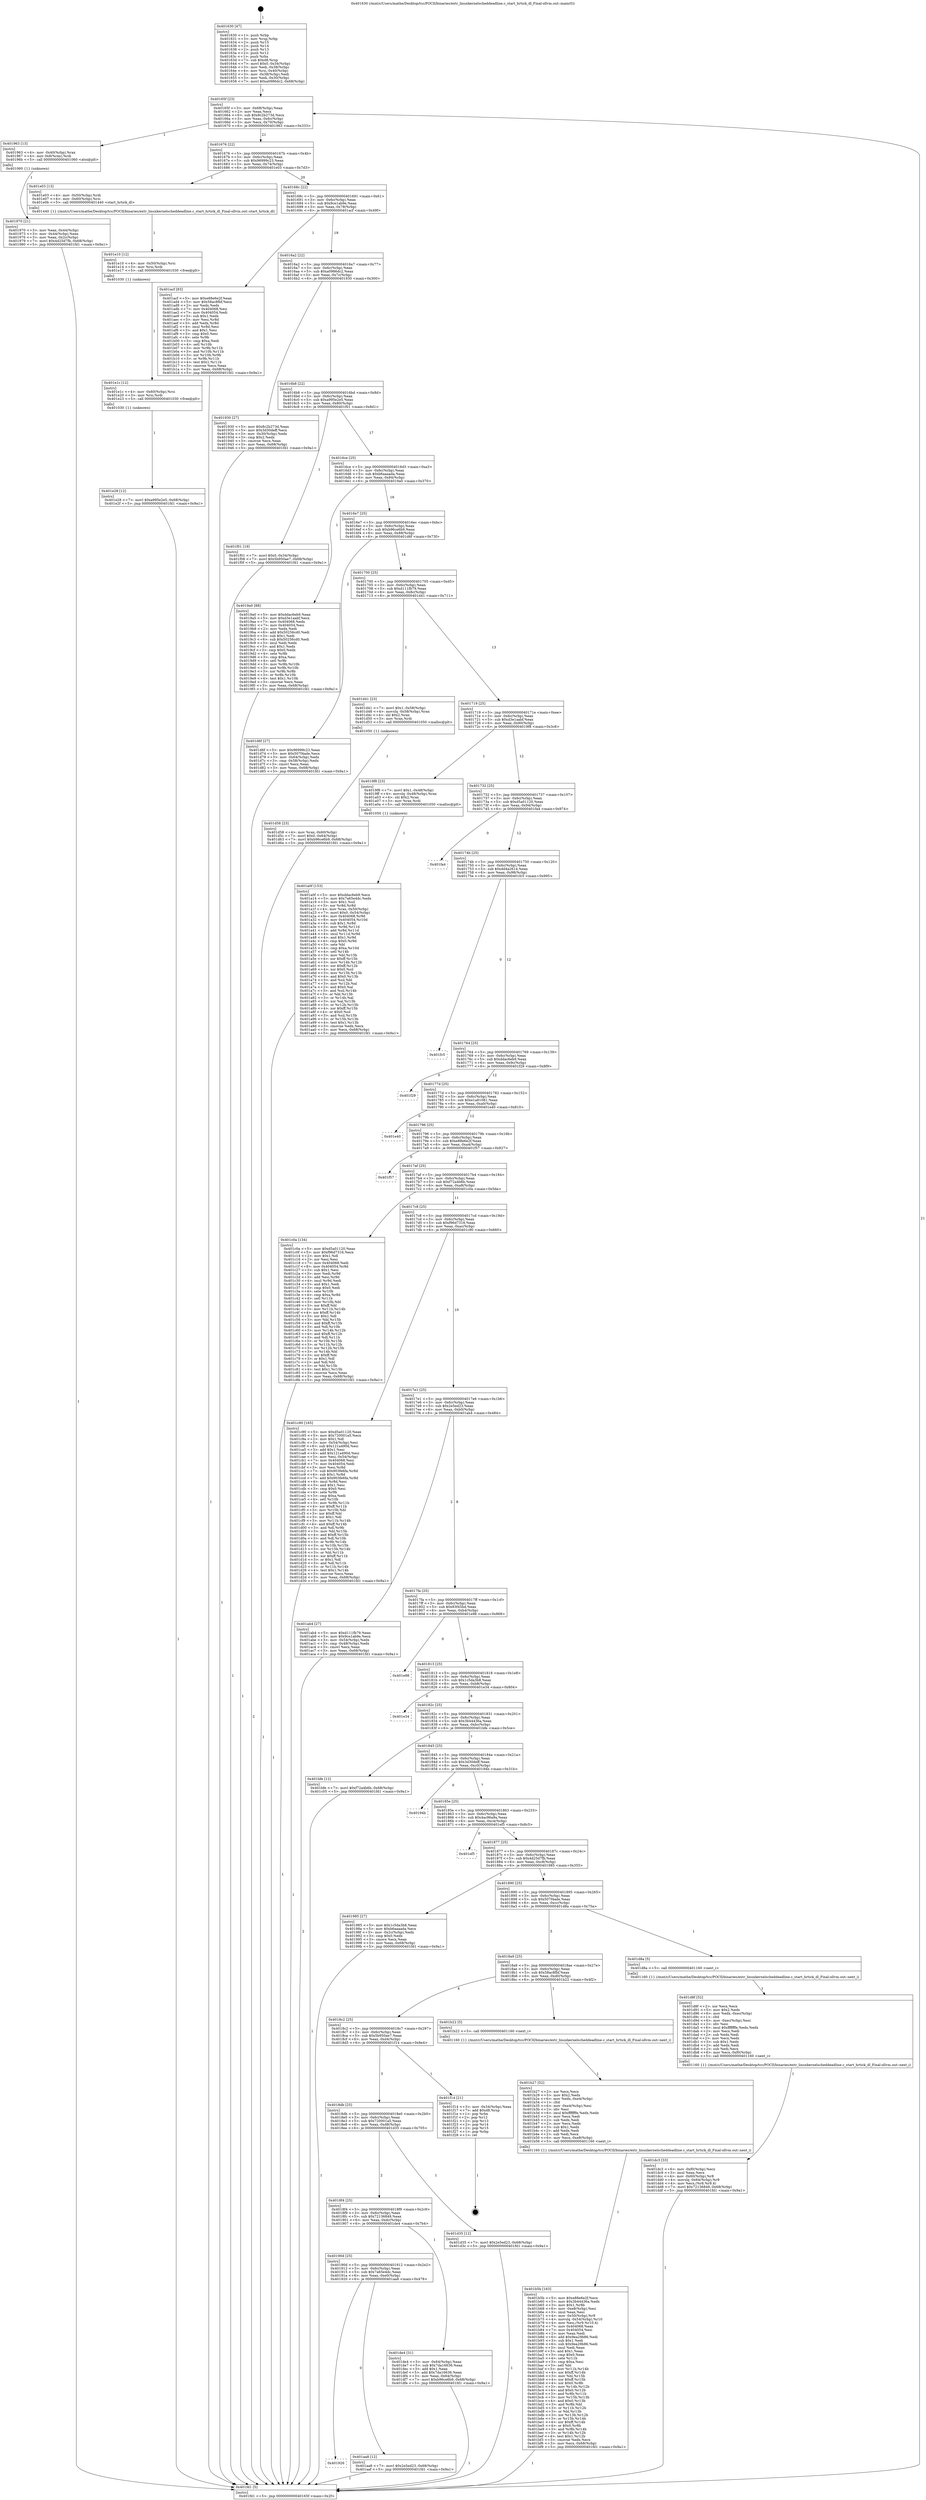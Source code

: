digraph "0x401630" {
  label = "0x401630 (/mnt/c/Users/mathe/Desktop/tcc/POCII/binaries/extr_linuxkernelscheddeadline.c_start_hrtick_dl_Final-ollvm.out::main(0))"
  labelloc = "t"
  node[shape=record]

  Entry [label="",width=0.3,height=0.3,shape=circle,fillcolor=black,style=filled]
  "0x40165f" [label="{
     0x40165f [23]\l
     | [instrs]\l
     &nbsp;&nbsp;0x40165f \<+3\>: mov -0x68(%rbp),%eax\l
     &nbsp;&nbsp;0x401662 \<+2\>: mov %eax,%ecx\l
     &nbsp;&nbsp;0x401664 \<+6\>: sub $0x8c2b273d,%ecx\l
     &nbsp;&nbsp;0x40166a \<+3\>: mov %eax,-0x6c(%rbp)\l
     &nbsp;&nbsp;0x40166d \<+3\>: mov %ecx,-0x70(%rbp)\l
     &nbsp;&nbsp;0x401670 \<+6\>: je 0000000000401963 \<main+0x333\>\l
  }"]
  "0x401963" [label="{
     0x401963 [13]\l
     | [instrs]\l
     &nbsp;&nbsp;0x401963 \<+4\>: mov -0x40(%rbp),%rax\l
     &nbsp;&nbsp;0x401967 \<+4\>: mov 0x8(%rax),%rdi\l
     &nbsp;&nbsp;0x40196b \<+5\>: call 0000000000401060 \<atoi@plt\>\l
     | [calls]\l
     &nbsp;&nbsp;0x401060 \{1\} (unknown)\l
  }"]
  "0x401676" [label="{
     0x401676 [22]\l
     | [instrs]\l
     &nbsp;&nbsp;0x401676 \<+5\>: jmp 000000000040167b \<main+0x4b\>\l
     &nbsp;&nbsp;0x40167b \<+3\>: mov -0x6c(%rbp),%eax\l
     &nbsp;&nbsp;0x40167e \<+5\>: sub $0x96999c23,%eax\l
     &nbsp;&nbsp;0x401683 \<+3\>: mov %eax,-0x74(%rbp)\l
     &nbsp;&nbsp;0x401686 \<+6\>: je 0000000000401e03 \<main+0x7d3\>\l
  }"]
  Exit [label="",width=0.3,height=0.3,shape=circle,fillcolor=black,style=filled,peripheries=2]
  "0x401e03" [label="{
     0x401e03 [13]\l
     | [instrs]\l
     &nbsp;&nbsp;0x401e03 \<+4\>: mov -0x50(%rbp),%rdi\l
     &nbsp;&nbsp;0x401e07 \<+4\>: mov -0x60(%rbp),%rsi\l
     &nbsp;&nbsp;0x401e0b \<+5\>: call 0000000000401440 \<start_hrtick_dl\>\l
     | [calls]\l
     &nbsp;&nbsp;0x401440 \{1\} (/mnt/c/Users/mathe/Desktop/tcc/POCII/binaries/extr_linuxkernelscheddeadline.c_start_hrtick_dl_Final-ollvm.out::start_hrtick_dl)\l
  }"]
  "0x40168c" [label="{
     0x40168c [22]\l
     | [instrs]\l
     &nbsp;&nbsp;0x40168c \<+5\>: jmp 0000000000401691 \<main+0x61\>\l
     &nbsp;&nbsp;0x401691 \<+3\>: mov -0x6c(%rbp),%eax\l
     &nbsp;&nbsp;0x401694 \<+5\>: sub $0x9ce1ab9e,%eax\l
     &nbsp;&nbsp;0x401699 \<+3\>: mov %eax,-0x78(%rbp)\l
     &nbsp;&nbsp;0x40169c \<+6\>: je 0000000000401acf \<main+0x49f\>\l
  }"]
  "0x401e28" [label="{
     0x401e28 [12]\l
     | [instrs]\l
     &nbsp;&nbsp;0x401e28 \<+7\>: movl $0xa995e2e5,-0x68(%rbp)\l
     &nbsp;&nbsp;0x401e2f \<+5\>: jmp 0000000000401fd1 \<main+0x9a1\>\l
  }"]
  "0x401acf" [label="{
     0x401acf [83]\l
     | [instrs]\l
     &nbsp;&nbsp;0x401acf \<+5\>: mov $0xe88e6e2f,%eax\l
     &nbsp;&nbsp;0x401ad4 \<+5\>: mov $0x58ac8fbf,%ecx\l
     &nbsp;&nbsp;0x401ad9 \<+2\>: xor %edx,%edx\l
     &nbsp;&nbsp;0x401adb \<+7\>: mov 0x404068,%esi\l
     &nbsp;&nbsp;0x401ae2 \<+7\>: mov 0x404054,%edi\l
     &nbsp;&nbsp;0x401ae9 \<+3\>: sub $0x1,%edx\l
     &nbsp;&nbsp;0x401aec \<+3\>: mov %esi,%r8d\l
     &nbsp;&nbsp;0x401aef \<+3\>: add %edx,%r8d\l
     &nbsp;&nbsp;0x401af2 \<+4\>: imul %r8d,%esi\l
     &nbsp;&nbsp;0x401af6 \<+3\>: and $0x1,%esi\l
     &nbsp;&nbsp;0x401af9 \<+3\>: cmp $0x0,%esi\l
     &nbsp;&nbsp;0x401afc \<+4\>: sete %r9b\l
     &nbsp;&nbsp;0x401b00 \<+3\>: cmp $0xa,%edi\l
     &nbsp;&nbsp;0x401b03 \<+4\>: setl %r10b\l
     &nbsp;&nbsp;0x401b07 \<+3\>: mov %r9b,%r11b\l
     &nbsp;&nbsp;0x401b0a \<+3\>: and %r10b,%r11b\l
     &nbsp;&nbsp;0x401b0d \<+3\>: xor %r10b,%r9b\l
     &nbsp;&nbsp;0x401b10 \<+3\>: or %r9b,%r11b\l
     &nbsp;&nbsp;0x401b13 \<+4\>: test $0x1,%r11b\l
     &nbsp;&nbsp;0x401b17 \<+3\>: cmovne %ecx,%eax\l
     &nbsp;&nbsp;0x401b1a \<+3\>: mov %eax,-0x68(%rbp)\l
     &nbsp;&nbsp;0x401b1d \<+5\>: jmp 0000000000401fd1 \<main+0x9a1\>\l
  }"]
  "0x4016a2" [label="{
     0x4016a2 [22]\l
     | [instrs]\l
     &nbsp;&nbsp;0x4016a2 \<+5\>: jmp 00000000004016a7 \<main+0x77\>\l
     &nbsp;&nbsp;0x4016a7 \<+3\>: mov -0x6c(%rbp),%eax\l
     &nbsp;&nbsp;0x4016aa \<+5\>: sub $0xa0986dc2,%eax\l
     &nbsp;&nbsp;0x4016af \<+3\>: mov %eax,-0x7c(%rbp)\l
     &nbsp;&nbsp;0x4016b2 \<+6\>: je 0000000000401930 \<main+0x300\>\l
  }"]
  "0x401e1c" [label="{
     0x401e1c [12]\l
     | [instrs]\l
     &nbsp;&nbsp;0x401e1c \<+4\>: mov -0x60(%rbp),%rsi\l
     &nbsp;&nbsp;0x401e20 \<+3\>: mov %rsi,%rdi\l
     &nbsp;&nbsp;0x401e23 \<+5\>: call 0000000000401030 \<free@plt\>\l
     | [calls]\l
     &nbsp;&nbsp;0x401030 \{1\} (unknown)\l
  }"]
  "0x401930" [label="{
     0x401930 [27]\l
     | [instrs]\l
     &nbsp;&nbsp;0x401930 \<+5\>: mov $0x8c2b273d,%eax\l
     &nbsp;&nbsp;0x401935 \<+5\>: mov $0x3d30deff,%ecx\l
     &nbsp;&nbsp;0x40193a \<+3\>: mov -0x30(%rbp),%edx\l
     &nbsp;&nbsp;0x40193d \<+3\>: cmp $0x2,%edx\l
     &nbsp;&nbsp;0x401940 \<+3\>: cmovne %ecx,%eax\l
     &nbsp;&nbsp;0x401943 \<+3\>: mov %eax,-0x68(%rbp)\l
     &nbsp;&nbsp;0x401946 \<+5\>: jmp 0000000000401fd1 \<main+0x9a1\>\l
  }"]
  "0x4016b8" [label="{
     0x4016b8 [22]\l
     | [instrs]\l
     &nbsp;&nbsp;0x4016b8 \<+5\>: jmp 00000000004016bd \<main+0x8d\>\l
     &nbsp;&nbsp;0x4016bd \<+3\>: mov -0x6c(%rbp),%eax\l
     &nbsp;&nbsp;0x4016c0 \<+5\>: sub $0xa995e2e5,%eax\l
     &nbsp;&nbsp;0x4016c5 \<+3\>: mov %eax,-0x80(%rbp)\l
     &nbsp;&nbsp;0x4016c8 \<+6\>: je 0000000000401f01 \<main+0x8d1\>\l
  }"]
  "0x401fd1" [label="{
     0x401fd1 [5]\l
     | [instrs]\l
     &nbsp;&nbsp;0x401fd1 \<+5\>: jmp 000000000040165f \<main+0x2f\>\l
  }"]
  "0x401630" [label="{
     0x401630 [47]\l
     | [instrs]\l
     &nbsp;&nbsp;0x401630 \<+1\>: push %rbp\l
     &nbsp;&nbsp;0x401631 \<+3\>: mov %rsp,%rbp\l
     &nbsp;&nbsp;0x401634 \<+2\>: push %r15\l
     &nbsp;&nbsp;0x401636 \<+2\>: push %r14\l
     &nbsp;&nbsp;0x401638 \<+2\>: push %r13\l
     &nbsp;&nbsp;0x40163a \<+2\>: push %r12\l
     &nbsp;&nbsp;0x40163c \<+1\>: push %rbx\l
     &nbsp;&nbsp;0x40163d \<+7\>: sub $0xd8,%rsp\l
     &nbsp;&nbsp;0x401644 \<+7\>: movl $0x0,-0x34(%rbp)\l
     &nbsp;&nbsp;0x40164b \<+3\>: mov %edi,-0x38(%rbp)\l
     &nbsp;&nbsp;0x40164e \<+4\>: mov %rsi,-0x40(%rbp)\l
     &nbsp;&nbsp;0x401652 \<+3\>: mov -0x38(%rbp),%edi\l
     &nbsp;&nbsp;0x401655 \<+3\>: mov %edi,-0x30(%rbp)\l
     &nbsp;&nbsp;0x401658 \<+7\>: movl $0xa0986dc2,-0x68(%rbp)\l
  }"]
  "0x401970" [label="{
     0x401970 [21]\l
     | [instrs]\l
     &nbsp;&nbsp;0x401970 \<+3\>: mov %eax,-0x44(%rbp)\l
     &nbsp;&nbsp;0x401973 \<+3\>: mov -0x44(%rbp),%eax\l
     &nbsp;&nbsp;0x401976 \<+3\>: mov %eax,-0x2c(%rbp)\l
     &nbsp;&nbsp;0x401979 \<+7\>: movl $0x4d25d7fb,-0x68(%rbp)\l
     &nbsp;&nbsp;0x401980 \<+5\>: jmp 0000000000401fd1 \<main+0x9a1\>\l
  }"]
  "0x401e10" [label="{
     0x401e10 [12]\l
     | [instrs]\l
     &nbsp;&nbsp;0x401e10 \<+4\>: mov -0x50(%rbp),%rsi\l
     &nbsp;&nbsp;0x401e14 \<+3\>: mov %rsi,%rdi\l
     &nbsp;&nbsp;0x401e17 \<+5\>: call 0000000000401030 \<free@plt\>\l
     | [calls]\l
     &nbsp;&nbsp;0x401030 \{1\} (unknown)\l
  }"]
  "0x401f01" [label="{
     0x401f01 [19]\l
     | [instrs]\l
     &nbsp;&nbsp;0x401f01 \<+7\>: movl $0x0,-0x34(%rbp)\l
     &nbsp;&nbsp;0x401f08 \<+7\>: movl $0x5b950ae7,-0x68(%rbp)\l
     &nbsp;&nbsp;0x401f0f \<+5\>: jmp 0000000000401fd1 \<main+0x9a1\>\l
  }"]
  "0x4016ce" [label="{
     0x4016ce [25]\l
     | [instrs]\l
     &nbsp;&nbsp;0x4016ce \<+5\>: jmp 00000000004016d3 \<main+0xa3\>\l
     &nbsp;&nbsp;0x4016d3 \<+3\>: mov -0x6c(%rbp),%eax\l
     &nbsp;&nbsp;0x4016d6 \<+5\>: sub $0xb6aaaada,%eax\l
     &nbsp;&nbsp;0x4016db \<+6\>: mov %eax,-0x84(%rbp)\l
     &nbsp;&nbsp;0x4016e1 \<+6\>: je 00000000004019a0 \<main+0x370\>\l
  }"]
  "0x401dc3" [label="{
     0x401dc3 [33]\l
     | [instrs]\l
     &nbsp;&nbsp;0x401dc3 \<+6\>: mov -0xf0(%rbp),%ecx\l
     &nbsp;&nbsp;0x401dc9 \<+3\>: imul %eax,%ecx\l
     &nbsp;&nbsp;0x401dcc \<+4\>: mov -0x60(%rbp),%r8\l
     &nbsp;&nbsp;0x401dd0 \<+4\>: movslq -0x64(%rbp),%r9\l
     &nbsp;&nbsp;0x401dd4 \<+4\>: mov %ecx,(%r8,%r9,4)\l
     &nbsp;&nbsp;0x401dd8 \<+7\>: movl $0x72136849,-0x68(%rbp)\l
     &nbsp;&nbsp;0x401ddf \<+5\>: jmp 0000000000401fd1 \<main+0x9a1\>\l
  }"]
  "0x4019a0" [label="{
     0x4019a0 [88]\l
     | [instrs]\l
     &nbsp;&nbsp;0x4019a0 \<+5\>: mov $0xddac6eb9,%eax\l
     &nbsp;&nbsp;0x4019a5 \<+5\>: mov $0xd3e1aabf,%ecx\l
     &nbsp;&nbsp;0x4019aa \<+7\>: mov 0x404068,%edx\l
     &nbsp;&nbsp;0x4019b1 \<+7\>: mov 0x404054,%esi\l
     &nbsp;&nbsp;0x4019b8 \<+2\>: mov %edx,%edi\l
     &nbsp;&nbsp;0x4019ba \<+6\>: add $0x50256cd0,%edi\l
     &nbsp;&nbsp;0x4019c0 \<+3\>: sub $0x1,%edi\l
     &nbsp;&nbsp;0x4019c3 \<+6\>: sub $0x50256cd0,%edi\l
     &nbsp;&nbsp;0x4019c9 \<+3\>: imul %edi,%edx\l
     &nbsp;&nbsp;0x4019cc \<+3\>: and $0x1,%edx\l
     &nbsp;&nbsp;0x4019cf \<+3\>: cmp $0x0,%edx\l
     &nbsp;&nbsp;0x4019d2 \<+4\>: sete %r8b\l
     &nbsp;&nbsp;0x4019d6 \<+3\>: cmp $0xa,%esi\l
     &nbsp;&nbsp;0x4019d9 \<+4\>: setl %r9b\l
     &nbsp;&nbsp;0x4019dd \<+3\>: mov %r8b,%r10b\l
     &nbsp;&nbsp;0x4019e0 \<+3\>: and %r9b,%r10b\l
     &nbsp;&nbsp;0x4019e3 \<+3\>: xor %r9b,%r8b\l
     &nbsp;&nbsp;0x4019e6 \<+3\>: or %r8b,%r10b\l
     &nbsp;&nbsp;0x4019e9 \<+4\>: test $0x1,%r10b\l
     &nbsp;&nbsp;0x4019ed \<+3\>: cmovne %ecx,%eax\l
     &nbsp;&nbsp;0x4019f0 \<+3\>: mov %eax,-0x68(%rbp)\l
     &nbsp;&nbsp;0x4019f3 \<+5\>: jmp 0000000000401fd1 \<main+0x9a1\>\l
  }"]
  "0x4016e7" [label="{
     0x4016e7 [25]\l
     | [instrs]\l
     &nbsp;&nbsp;0x4016e7 \<+5\>: jmp 00000000004016ec \<main+0xbc\>\l
     &nbsp;&nbsp;0x4016ec \<+3\>: mov -0x6c(%rbp),%eax\l
     &nbsp;&nbsp;0x4016ef \<+5\>: sub $0xb96ce6b9,%eax\l
     &nbsp;&nbsp;0x4016f4 \<+6\>: mov %eax,-0x88(%rbp)\l
     &nbsp;&nbsp;0x4016fa \<+6\>: je 0000000000401d6f \<main+0x73f\>\l
  }"]
  "0x401d8f" [label="{
     0x401d8f [52]\l
     | [instrs]\l
     &nbsp;&nbsp;0x401d8f \<+2\>: xor %ecx,%ecx\l
     &nbsp;&nbsp;0x401d91 \<+5\>: mov $0x2,%edx\l
     &nbsp;&nbsp;0x401d96 \<+6\>: mov %edx,-0xec(%rbp)\l
     &nbsp;&nbsp;0x401d9c \<+1\>: cltd\l
     &nbsp;&nbsp;0x401d9d \<+6\>: mov -0xec(%rbp),%esi\l
     &nbsp;&nbsp;0x401da3 \<+2\>: idiv %esi\l
     &nbsp;&nbsp;0x401da5 \<+6\>: imul $0xfffffffe,%edx,%edx\l
     &nbsp;&nbsp;0x401dab \<+2\>: mov %ecx,%edi\l
     &nbsp;&nbsp;0x401dad \<+2\>: sub %edx,%edi\l
     &nbsp;&nbsp;0x401daf \<+2\>: mov %ecx,%edx\l
     &nbsp;&nbsp;0x401db1 \<+3\>: sub $0x1,%edx\l
     &nbsp;&nbsp;0x401db4 \<+2\>: add %edx,%edi\l
     &nbsp;&nbsp;0x401db6 \<+2\>: sub %edi,%ecx\l
     &nbsp;&nbsp;0x401db8 \<+6\>: mov %ecx,-0xf0(%rbp)\l
     &nbsp;&nbsp;0x401dbe \<+5\>: call 0000000000401160 \<next_i\>\l
     | [calls]\l
     &nbsp;&nbsp;0x401160 \{1\} (/mnt/c/Users/mathe/Desktop/tcc/POCII/binaries/extr_linuxkernelscheddeadline.c_start_hrtick_dl_Final-ollvm.out::next_i)\l
  }"]
  "0x401d6f" [label="{
     0x401d6f [27]\l
     | [instrs]\l
     &nbsp;&nbsp;0x401d6f \<+5\>: mov $0x96999c23,%eax\l
     &nbsp;&nbsp;0x401d74 \<+5\>: mov $0x507f4ade,%ecx\l
     &nbsp;&nbsp;0x401d79 \<+3\>: mov -0x64(%rbp),%edx\l
     &nbsp;&nbsp;0x401d7c \<+3\>: cmp -0x58(%rbp),%edx\l
     &nbsp;&nbsp;0x401d7f \<+3\>: cmovl %ecx,%eax\l
     &nbsp;&nbsp;0x401d82 \<+3\>: mov %eax,-0x68(%rbp)\l
     &nbsp;&nbsp;0x401d85 \<+5\>: jmp 0000000000401fd1 \<main+0x9a1\>\l
  }"]
  "0x401700" [label="{
     0x401700 [25]\l
     | [instrs]\l
     &nbsp;&nbsp;0x401700 \<+5\>: jmp 0000000000401705 \<main+0xd5\>\l
     &nbsp;&nbsp;0x401705 \<+3\>: mov -0x6c(%rbp),%eax\l
     &nbsp;&nbsp;0x401708 \<+5\>: sub $0xd111fb79,%eax\l
     &nbsp;&nbsp;0x40170d \<+6\>: mov %eax,-0x8c(%rbp)\l
     &nbsp;&nbsp;0x401713 \<+6\>: je 0000000000401d41 \<main+0x711\>\l
  }"]
  "0x401d58" [label="{
     0x401d58 [23]\l
     | [instrs]\l
     &nbsp;&nbsp;0x401d58 \<+4\>: mov %rax,-0x60(%rbp)\l
     &nbsp;&nbsp;0x401d5c \<+7\>: movl $0x0,-0x64(%rbp)\l
     &nbsp;&nbsp;0x401d63 \<+7\>: movl $0xb96ce6b9,-0x68(%rbp)\l
     &nbsp;&nbsp;0x401d6a \<+5\>: jmp 0000000000401fd1 \<main+0x9a1\>\l
  }"]
  "0x401d41" [label="{
     0x401d41 [23]\l
     | [instrs]\l
     &nbsp;&nbsp;0x401d41 \<+7\>: movl $0x1,-0x58(%rbp)\l
     &nbsp;&nbsp;0x401d48 \<+4\>: movslq -0x58(%rbp),%rax\l
     &nbsp;&nbsp;0x401d4c \<+4\>: shl $0x2,%rax\l
     &nbsp;&nbsp;0x401d50 \<+3\>: mov %rax,%rdi\l
     &nbsp;&nbsp;0x401d53 \<+5\>: call 0000000000401050 \<malloc@plt\>\l
     | [calls]\l
     &nbsp;&nbsp;0x401050 \{1\} (unknown)\l
  }"]
  "0x401719" [label="{
     0x401719 [25]\l
     | [instrs]\l
     &nbsp;&nbsp;0x401719 \<+5\>: jmp 000000000040171e \<main+0xee\>\l
     &nbsp;&nbsp;0x40171e \<+3\>: mov -0x6c(%rbp),%eax\l
     &nbsp;&nbsp;0x401721 \<+5\>: sub $0xd3e1aabf,%eax\l
     &nbsp;&nbsp;0x401726 \<+6\>: mov %eax,-0x90(%rbp)\l
     &nbsp;&nbsp;0x40172c \<+6\>: je 00000000004019f8 \<main+0x3c8\>\l
  }"]
  "0x401b5b" [label="{
     0x401b5b [163]\l
     | [instrs]\l
     &nbsp;&nbsp;0x401b5b \<+5\>: mov $0xe88e6e2f,%ecx\l
     &nbsp;&nbsp;0x401b60 \<+5\>: mov $0x3b44436a,%edx\l
     &nbsp;&nbsp;0x401b65 \<+3\>: mov $0x1,%r8b\l
     &nbsp;&nbsp;0x401b68 \<+6\>: mov -0xe8(%rbp),%esi\l
     &nbsp;&nbsp;0x401b6e \<+3\>: imul %eax,%esi\l
     &nbsp;&nbsp;0x401b71 \<+4\>: mov -0x50(%rbp),%r9\l
     &nbsp;&nbsp;0x401b75 \<+4\>: movslq -0x54(%rbp),%r10\l
     &nbsp;&nbsp;0x401b79 \<+4\>: mov %esi,(%r9,%r10,4)\l
     &nbsp;&nbsp;0x401b7d \<+7\>: mov 0x404068,%eax\l
     &nbsp;&nbsp;0x401b84 \<+7\>: mov 0x404054,%esi\l
     &nbsp;&nbsp;0x401b8b \<+2\>: mov %eax,%edi\l
     &nbsp;&nbsp;0x401b8d \<+6\>: add $0x9ea29b86,%edi\l
     &nbsp;&nbsp;0x401b93 \<+3\>: sub $0x1,%edi\l
     &nbsp;&nbsp;0x401b96 \<+6\>: sub $0x9ea29b86,%edi\l
     &nbsp;&nbsp;0x401b9c \<+3\>: imul %edi,%eax\l
     &nbsp;&nbsp;0x401b9f \<+3\>: and $0x1,%eax\l
     &nbsp;&nbsp;0x401ba2 \<+3\>: cmp $0x0,%eax\l
     &nbsp;&nbsp;0x401ba5 \<+4\>: sete %r11b\l
     &nbsp;&nbsp;0x401ba9 \<+3\>: cmp $0xa,%esi\l
     &nbsp;&nbsp;0x401bac \<+3\>: setl %bl\l
     &nbsp;&nbsp;0x401baf \<+3\>: mov %r11b,%r14b\l
     &nbsp;&nbsp;0x401bb2 \<+4\>: xor $0xff,%r14b\l
     &nbsp;&nbsp;0x401bb6 \<+3\>: mov %bl,%r15b\l
     &nbsp;&nbsp;0x401bb9 \<+4\>: xor $0xff,%r15b\l
     &nbsp;&nbsp;0x401bbd \<+4\>: xor $0x0,%r8b\l
     &nbsp;&nbsp;0x401bc1 \<+3\>: mov %r14b,%r12b\l
     &nbsp;&nbsp;0x401bc4 \<+4\>: and $0x0,%r12b\l
     &nbsp;&nbsp;0x401bc8 \<+3\>: and %r8b,%r11b\l
     &nbsp;&nbsp;0x401bcb \<+3\>: mov %r15b,%r13b\l
     &nbsp;&nbsp;0x401bce \<+4\>: and $0x0,%r13b\l
     &nbsp;&nbsp;0x401bd2 \<+3\>: and %r8b,%bl\l
     &nbsp;&nbsp;0x401bd5 \<+3\>: or %r11b,%r12b\l
     &nbsp;&nbsp;0x401bd8 \<+3\>: or %bl,%r13b\l
     &nbsp;&nbsp;0x401bdb \<+3\>: xor %r13b,%r12b\l
     &nbsp;&nbsp;0x401bde \<+3\>: or %r15b,%r14b\l
     &nbsp;&nbsp;0x401be1 \<+4\>: xor $0xff,%r14b\l
     &nbsp;&nbsp;0x401be5 \<+4\>: or $0x0,%r8b\l
     &nbsp;&nbsp;0x401be9 \<+3\>: and %r8b,%r14b\l
     &nbsp;&nbsp;0x401bec \<+3\>: or %r14b,%r12b\l
     &nbsp;&nbsp;0x401bef \<+4\>: test $0x1,%r12b\l
     &nbsp;&nbsp;0x401bf3 \<+3\>: cmovne %edx,%ecx\l
     &nbsp;&nbsp;0x401bf6 \<+3\>: mov %ecx,-0x68(%rbp)\l
     &nbsp;&nbsp;0x401bf9 \<+5\>: jmp 0000000000401fd1 \<main+0x9a1\>\l
  }"]
  "0x4019f8" [label="{
     0x4019f8 [23]\l
     | [instrs]\l
     &nbsp;&nbsp;0x4019f8 \<+7\>: movl $0x1,-0x48(%rbp)\l
     &nbsp;&nbsp;0x4019ff \<+4\>: movslq -0x48(%rbp),%rax\l
     &nbsp;&nbsp;0x401a03 \<+4\>: shl $0x2,%rax\l
     &nbsp;&nbsp;0x401a07 \<+3\>: mov %rax,%rdi\l
     &nbsp;&nbsp;0x401a0a \<+5\>: call 0000000000401050 \<malloc@plt\>\l
     | [calls]\l
     &nbsp;&nbsp;0x401050 \{1\} (unknown)\l
  }"]
  "0x401732" [label="{
     0x401732 [25]\l
     | [instrs]\l
     &nbsp;&nbsp;0x401732 \<+5\>: jmp 0000000000401737 \<main+0x107\>\l
     &nbsp;&nbsp;0x401737 \<+3\>: mov -0x6c(%rbp),%eax\l
     &nbsp;&nbsp;0x40173a \<+5\>: sub $0xd5a01120,%eax\l
     &nbsp;&nbsp;0x40173f \<+6\>: mov %eax,-0x94(%rbp)\l
     &nbsp;&nbsp;0x401745 \<+6\>: je 0000000000401fa4 \<main+0x974\>\l
  }"]
  "0x401b27" [label="{
     0x401b27 [52]\l
     | [instrs]\l
     &nbsp;&nbsp;0x401b27 \<+2\>: xor %ecx,%ecx\l
     &nbsp;&nbsp;0x401b29 \<+5\>: mov $0x2,%edx\l
     &nbsp;&nbsp;0x401b2e \<+6\>: mov %edx,-0xe4(%rbp)\l
     &nbsp;&nbsp;0x401b34 \<+1\>: cltd\l
     &nbsp;&nbsp;0x401b35 \<+6\>: mov -0xe4(%rbp),%esi\l
     &nbsp;&nbsp;0x401b3b \<+2\>: idiv %esi\l
     &nbsp;&nbsp;0x401b3d \<+6\>: imul $0xfffffffe,%edx,%edx\l
     &nbsp;&nbsp;0x401b43 \<+2\>: mov %ecx,%edi\l
     &nbsp;&nbsp;0x401b45 \<+2\>: sub %edx,%edi\l
     &nbsp;&nbsp;0x401b47 \<+2\>: mov %ecx,%edx\l
     &nbsp;&nbsp;0x401b49 \<+3\>: sub $0x1,%edx\l
     &nbsp;&nbsp;0x401b4c \<+2\>: add %edx,%edi\l
     &nbsp;&nbsp;0x401b4e \<+2\>: sub %edi,%ecx\l
     &nbsp;&nbsp;0x401b50 \<+6\>: mov %ecx,-0xe8(%rbp)\l
     &nbsp;&nbsp;0x401b56 \<+5\>: call 0000000000401160 \<next_i\>\l
     | [calls]\l
     &nbsp;&nbsp;0x401160 \{1\} (/mnt/c/Users/mathe/Desktop/tcc/POCII/binaries/extr_linuxkernelscheddeadline.c_start_hrtick_dl_Final-ollvm.out::next_i)\l
  }"]
  "0x401fa4" [label="{
     0x401fa4\l
  }", style=dashed]
  "0x40174b" [label="{
     0x40174b [25]\l
     | [instrs]\l
     &nbsp;&nbsp;0x40174b \<+5\>: jmp 0000000000401750 \<main+0x120\>\l
     &nbsp;&nbsp;0x401750 \<+3\>: mov -0x6c(%rbp),%eax\l
     &nbsp;&nbsp;0x401753 \<+5\>: sub $0xdd4a2614,%eax\l
     &nbsp;&nbsp;0x401758 \<+6\>: mov %eax,-0x98(%rbp)\l
     &nbsp;&nbsp;0x40175e \<+6\>: je 0000000000401fc5 \<main+0x995\>\l
  }"]
  "0x401926" [label="{
     0x401926\l
  }", style=dashed]
  "0x401fc5" [label="{
     0x401fc5\l
  }", style=dashed]
  "0x401764" [label="{
     0x401764 [25]\l
     | [instrs]\l
     &nbsp;&nbsp;0x401764 \<+5\>: jmp 0000000000401769 \<main+0x139\>\l
     &nbsp;&nbsp;0x401769 \<+3\>: mov -0x6c(%rbp),%eax\l
     &nbsp;&nbsp;0x40176c \<+5\>: sub $0xddac6eb9,%eax\l
     &nbsp;&nbsp;0x401771 \<+6\>: mov %eax,-0x9c(%rbp)\l
     &nbsp;&nbsp;0x401777 \<+6\>: je 0000000000401f29 \<main+0x8f9\>\l
  }"]
  "0x401aa8" [label="{
     0x401aa8 [12]\l
     | [instrs]\l
     &nbsp;&nbsp;0x401aa8 \<+7\>: movl $0x2e5ed23,-0x68(%rbp)\l
     &nbsp;&nbsp;0x401aaf \<+5\>: jmp 0000000000401fd1 \<main+0x9a1\>\l
  }"]
  "0x401f29" [label="{
     0x401f29\l
  }", style=dashed]
  "0x40177d" [label="{
     0x40177d [25]\l
     | [instrs]\l
     &nbsp;&nbsp;0x40177d \<+5\>: jmp 0000000000401782 \<main+0x152\>\l
     &nbsp;&nbsp;0x401782 \<+3\>: mov -0x6c(%rbp),%eax\l
     &nbsp;&nbsp;0x401785 \<+5\>: sub $0xe1a81081,%eax\l
     &nbsp;&nbsp;0x40178a \<+6\>: mov %eax,-0xa0(%rbp)\l
     &nbsp;&nbsp;0x401790 \<+6\>: je 0000000000401e40 \<main+0x810\>\l
  }"]
  "0x40190d" [label="{
     0x40190d [25]\l
     | [instrs]\l
     &nbsp;&nbsp;0x40190d \<+5\>: jmp 0000000000401912 \<main+0x2e2\>\l
     &nbsp;&nbsp;0x401912 \<+3\>: mov -0x6c(%rbp),%eax\l
     &nbsp;&nbsp;0x401915 \<+5\>: sub $0x7a65e4dc,%eax\l
     &nbsp;&nbsp;0x40191a \<+6\>: mov %eax,-0xe0(%rbp)\l
     &nbsp;&nbsp;0x401920 \<+6\>: je 0000000000401aa8 \<main+0x478\>\l
  }"]
  "0x401e40" [label="{
     0x401e40\l
  }", style=dashed]
  "0x401796" [label="{
     0x401796 [25]\l
     | [instrs]\l
     &nbsp;&nbsp;0x401796 \<+5\>: jmp 000000000040179b \<main+0x16b\>\l
     &nbsp;&nbsp;0x40179b \<+3\>: mov -0x6c(%rbp),%eax\l
     &nbsp;&nbsp;0x40179e \<+5\>: sub $0xe88e6e2f,%eax\l
     &nbsp;&nbsp;0x4017a3 \<+6\>: mov %eax,-0xa4(%rbp)\l
     &nbsp;&nbsp;0x4017a9 \<+6\>: je 0000000000401f57 \<main+0x927\>\l
  }"]
  "0x401de4" [label="{
     0x401de4 [31]\l
     | [instrs]\l
     &nbsp;&nbsp;0x401de4 \<+3\>: mov -0x64(%rbp),%eax\l
     &nbsp;&nbsp;0x401de7 \<+5\>: sub $0x7da16636,%eax\l
     &nbsp;&nbsp;0x401dec \<+3\>: add $0x1,%eax\l
     &nbsp;&nbsp;0x401def \<+5\>: add $0x7da16636,%eax\l
     &nbsp;&nbsp;0x401df4 \<+3\>: mov %eax,-0x64(%rbp)\l
     &nbsp;&nbsp;0x401df7 \<+7\>: movl $0xb96ce6b9,-0x68(%rbp)\l
     &nbsp;&nbsp;0x401dfe \<+5\>: jmp 0000000000401fd1 \<main+0x9a1\>\l
  }"]
  "0x401f57" [label="{
     0x401f57\l
  }", style=dashed]
  "0x4017af" [label="{
     0x4017af [25]\l
     | [instrs]\l
     &nbsp;&nbsp;0x4017af \<+5\>: jmp 00000000004017b4 \<main+0x184\>\l
     &nbsp;&nbsp;0x4017b4 \<+3\>: mov -0x6c(%rbp),%eax\l
     &nbsp;&nbsp;0x4017b7 \<+5\>: sub $0xf72a4b6b,%eax\l
     &nbsp;&nbsp;0x4017bc \<+6\>: mov %eax,-0xa8(%rbp)\l
     &nbsp;&nbsp;0x4017c2 \<+6\>: je 0000000000401c0a \<main+0x5da\>\l
  }"]
  "0x4018f4" [label="{
     0x4018f4 [25]\l
     | [instrs]\l
     &nbsp;&nbsp;0x4018f4 \<+5\>: jmp 00000000004018f9 \<main+0x2c9\>\l
     &nbsp;&nbsp;0x4018f9 \<+3\>: mov -0x6c(%rbp),%eax\l
     &nbsp;&nbsp;0x4018fc \<+5\>: sub $0x72136849,%eax\l
     &nbsp;&nbsp;0x401901 \<+6\>: mov %eax,-0xdc(%rbp)\l
     &nbsp;&nbsp;0x401907 \<+6\>: je 0000000000401de4 \<main+0x7b4\>\l
  }"]
  "0x401c0a" [label="{
     0x401c0a [134]\l
     | [instrs]\l
     &nbsp;&nbsp;0x401c0a \<+5\>: mov $0xd5a01120,%eax\l
     &nbsp;&nbsp;0x401c0f \<+5\>: mov $0xf96d7316,%ecx\l
     &nbsp;&nbsp;0x401c14 \<+2\>: mov $0x1,%dl\l
     &nbsp;&nbsp;0x401c16 \<+2\>: xor %esi,%esi\l
     &nbsp;&nbsp;0x401c18 \<+7\>: mov 0x404068,%edi\l
     &nbsp;&nbsp;0x401c1f \<+8\>: mov 0x404054,%r8d\l
     &nbsp;&nbsp;0x401c27 \<+3\>: sub $0x1,%esi\l
     &nbsp;&nbsp;0x401c2a \<+3\>: mov %edi,%r9d\l
     &nbsp;&nbsp;0x401c2d \<+3\>: add %esi,%r9d\l
     &nbsp;&nbsp;0x401c30 \<+4\>: imul %r9d,%edi\l
     &nbsp;&nbsp;0x401c34 \<+3\>: and $0x1,%edi\l
     &nbsp;&nbsp;0x401c37 \<+3\>: cmp $0x0,%edi\l
     &nbsp;&nbsp;0x401c3a \<+4\>: sete %r10b\l
     &nbsp;&nbsp;0x401c3e \<+4\>: cmp $0xa,%r8d\l
     &nbsp;&nbsp;0x401c42 \<+4\>: setl %r11b\l
     &nbsp;&nbsp;0x401c46 \<+3\>: mov %r10b,%bl\l
     &nbsp;&nbsp;0x401c49 \<+3\>: xor $0xff,%bl\l
     &nbsp;&nbsp;0x401c4c \<+3\>: mov %r11b,%r14b\l
     &nbsp;&nbsp;0x401c4f \<+4\>: xor $0xff,%r14b\l
     &nbsp;&nbsp;0x401c53 \<+3\>: xor $0x1,%dl\l
     &nbsp;&nbsp;0x401c56 \<+3\>: mov %bl,%r15b\l
     &nbsp;&nbsp;0x401c59 \<+4\>: and $0xff,%r15b\l
     &nbsp;&nbsp;0x401c5d \<+3\>: and %dl,%r10b\l
     &nbsp;&nbsp;0x401c60 \<+3\>: mov %r14b,%r12b\l
     &nbsp;&nbsp;0x401c63 \<+4\>: and $0xff,%r12b\l
     &nbsp;&nbsp;0x401c67 \<+3\>: and %dl,%r11b\l
     &nbsp;&nbsp;0x401c6a \<+3\>: or %r10b,%r15b\l
     &nbsp;&nbsp;0x401c6d \<+3\>: or %r11b,%r12b\l
     &nbsp;&nbsp;0x401c70 \<+3\>: xor %r12b,%r15b\l
     &nbsp;&nbsp;0x401c73 \<+3\>: or %r14b,%bl\l
     &nbsp;&nbsp;0x401c76 \<+3\>: xor $0xff,%bl\l
     &nbsp;&nbsp;0x401c79 \<+3\>: or $0x1,%dl\l
     &nbsp;&nbsp;0x401c7c \<+2\>: and %dl,%bl\l
     &nbsp;&nbsp;0x401c7e \<+3\>: or %bl,%r15b\l
     &nbsp;&nbsp;0x401c81 \<+4\>: test $0x1,%r15b\l
     &nbsp;&nbsp;0x401c85 \<+3\>: cmovne %ecx,%eax\l
     &nbsp;&nbsp;0x401c88 \<+3\>: mov %eax,-0x68(%rbp)\l
     &nbsp;&nbsp;0x401c8b \<+5\>: jmp 0000000000401fd1 \<main+0x9a1\>\l
  }"]
  "0x4017c8" [label="{
     0x4017c8 [25]\l
     | [instrs]\l
     &nbsp;&nbsp;0x4017c8 \<+5\>: jmp 00000000004017cd \<main+0x19d\>\l
     &nbsp;&nbsp;0x4017cd \<+3\>: mov -0x6c(%rbp),%eax\l
     &nbsp;&nbsp;0x4017d0 \<+5\>: sub $0xf96d7316,%eax\l
     &nbsp;&nbsp;0x4017d5 \<+6\>: mov %eax,-0xac(%rbp)\l
     &nbsp;&nbsp;0x4017db \<+6\>: je 0000000000401c90 \<main+0x660\>\l
  }"]
  "0x401d35" [label="{
     0x401d35 [12]\l
     | [instrs]\l
     &nbsp;&nbsp;0x401d35 \<+7\>: movl $0x2e5ed23,-0x68(%rbp)\l
     &nbsp;&nbsp;0x401d3c \<+5\>: jmp 0000000000401fd1 \<main+0x9a1\>\l
  }"]
  "0x401c90" [label="{
     0x401c90 [165]\l
     | [instrs]\l
     &nbsp;&nbsp;0x401c90 \<+5\>: mov $0xd5a01120,%eax\l
     &nbsp;&nbsp;0x401c95 \<+5\>: mov $0x720001a5,%ecx\l
     &nbsp;&nbsp;0x401c9a \<+2\>: mov $0x1,%dl\l
     &nbsp;&nbsp;0x401c9c \<+3\>: mov -0x54(%rbp),%esi\l
     &nbsp;&nbsp;0x401c9f \<+6\>: sub $0x121a490d,%esi\l
     &nbsp;&nbsp;0x401ca5 \<+3\>: add $0x1,%esi\l
     &nbsp;&nbsp;0x401ca8 \<+6\>: add $0x121a490d,%esi\l
     &nbsp;&nbsp;0x401cae \<+3\>: mov %esi,-0x54(%rbp)\l
     &nbsp;&nbsp;0x401cb1 \<+7\>: mov 0x404068,%esi\l
     &nbsp;&nbsp;0x401cb8 \<+7\>: mov 0x404054,%edi\l
     &nbsp;&nbsp;0x401cbf \<+3\>: mov %esi,%r8d\l
     &nbsp;&nbsp;0x401cc2 \<+7\>: sub $0x903fe6fa,%r8d\l
     &nbsp;&nbsp;0x401cc9 \<+4\>: sub $0x1,%r8d\l
     &nbsp;&nbsp;0x401ccd \<+7\>: add $0x903fe6fa,%r8d\l
     &nbsp;&nbsp;0x401cd4 \<+4\>: imul %r8d,%esi\l
     &nbsp;&nbsp;0x401cd8 \<+3\>: and $0x1,%esi\l
     &nbsp;&nbsp;0x401cdb \<+3\>: cmp $0x0,%esi\l
     &nbsp;&nbsp;0x401cde \<+4\>: sete %r9b\l
     &nbsp;&nbsp;0x401ce2 \<+3\>: cmp $0xa,%edi\l
     &nbsp;&nbsp;0x401ce5 \<+4\>: setl %r10b\l
     &nbsp;&nbsp;0x401ce9 \<+3\>: mov %r9b,%r11b\l
     &nbsp;&nbsp;0x401cec \<+4\>: xor $0xff,%r11b\l
     &nbsp;&nbsp;0x401cf0 \<+3\>: mov %r10b,%bl\l
     &nbsp;&nbsp;0x401cf3 \<+3\>: xor $0xff,%bl\l
     &nbsp;&nbsp;0x401cf6 \<+3\>: xor $0x1,%dl\l
     &nbsp;&nbsp;0x401cf9 \<+3\>: mov %r11b,%r14b\l
     &nbsp;&nbsp;0x401cfc \<+4\>: and $0xff,%r14b\l
     &nbsp;&nbsp;0x401d00 \<+3\>: and %dl,%r9b\l
     &nbsp;&nbsp;0x401d03 \<+3\>: mov %bl,%r15b\l
     &nbsp;&nbsp;0x401d06 \<+4\>: and $0xff,%r15b\l
     &nbsp;&nbsp;0x401d0a \<+3\>: and %dl,%r10b\l
     &nbsp;&nbsp;0x401d0d \<+3\>: or %r9b,%r14b\l
     &nbsp;&nbsp;0x401d10 \<+3\>: or %r10b,%r15b\l
     &nbsp;&nbsp;0x401d13 \<+3\>: xor %r15b,%r14b\l
     &nbsp;&nbsp;0x401d16 \<+3\>: or %bl,%r11b\l
     &nbsp;&nbsp;0x401d19 \<+4\>: xor $0xff,%r11b\l
     &nbsp;&nbsp;0x401d1d \<+3\>: or $0x1,%dl\l
     &nbsp;&nbsp;0x401d20 \<+3\>: and %dl,%r11b\l
     &nbsp;&nbsp;0x401d23 \<+3\>: or %r11b,%r14b\l
     &nbsp;&nbsp;0x401d26 \<+4\>: test $0x1,%r14b\l
     &nbsp;&nbsp;0x401d2a \<+3\>: cmovne %ecx,%eax\l
     &nbsp;&nbsp;0x401d2d \<+3\>: mov %eax,-0x68(%rbp)\l
     &nbsp;&nbsp;0x401d30 \<+5\>: jmp 0000000000401fd1 \<main+0x9a1\>\l
  }"]
  "0x4017e1" [label="{
     0x4017e1 [25]\l
     | [instrs]\l
     &nbsp;&nbsp;0x4017e1 \<+5\>: jmp 00000000004017e6 \<main+0x1b6\>\l
     &nbsp;&nbsp;0x4017e6 \<+3\>: mov -0x6c(%rbp),%eax\l
     &nbsp;&nbsp;0x4017e9 \<+5\>: sub $0x2e5ed23,%eax\l
     &nbsp;&nbsp;0x4017ee \<+6\>: mov %eax,-0xb0(%rbp)\l
     &nbsp;&nbsp;0x4017f4 \<+6\>: je 0000000000401ab4 \<main+0x484\>\l
  }"]
  "0x4018db" [label="{
     0x4018db [25]\l
     | [instrs]\l
     &nbsp;&nbsp;0x4018db \<+5\>: jmp 00000000004018e0 \<main+0x2b0\>\l
     &nbsp;&nbsp;0x4018e0 \<+3\>: mov -0x6c(%rbp),%eax\l
     &nbsp;&nbsp;0x4018e3 \<+5\>: sub $0x720001a5,%eax\l
     &nbsp;&nbsp;0x4018e8 \<+6\>: mov %eax,-0xd8(%rbp)\l
     &nbsp;&nbsp;0x4018ee \<+6\>: je 0000000000401d35 \<main+0x705\>\l
  }"]
  "0x401ab4" [label="{
     0x401ab4 [27]\l
     | [instrs]\l
     &nbsp;&nbsp;0x401ab4 \<+5\>: mov $0xd111fb79,%eax\l
     &nbsp;&nbsp;0x401ab9 \<+5\>: mov $0x9ce1ab9e,%ecx\l
     &nbsp;&nbsp;0x401abe \<+3\>: mov -0x54(%rbp),%edx\l
     &nbsp;&nbsp;0x401ac1 \<+3\>: cmp -0x48(%rbp),%edx\l
     &nbsp;&nbsp;0x401ac4 \<+3\>: cmovl %ecx,%eax\l
     &nbsp;&nbsp;0x401ac7 \<+3\>: mov %eax,-0x68(%rbp)\l
     &nbsp;&nbsp;0x401aca \<+5\>: jmp 0000000000401fd1 \<main+0x9a1\>\l
  }"]
  "0x4017fa" [label="{
     0x4017fa [25]\l
     | [instrs]\l
     &nbsp;&nbsp;0x4017fa \<+5\>: jmp 00000000004017ff \<main+0x1cf\>\l
     &nbsp;&nbsp;0x4017ff \<+3\>: mov -0x6c(%rbp),%eax\l
     &nbsp;&nbsp;0x401802 \<+5\>: sub $0x83f45bd,%eax\l
     &nbsp;&nbsp;0x401807 \<+6\>: mov %eax,-0xb4(%rbp)\l
     &nbsp;&nbsp;0x40180d \<+6\>: je 0000000000401e98 \<main+0x868\>\l
  }"]
  "0x401f14" [label="{
     0x401f14 [21]\l
     | [instrs]\l
     &nbsp;&nbsp;0x401f14 \<+3\>: mov -0x34(%rbp),%eax\l
     &nbsp;&nbsp;0x401f17 \<+7\>: add $0xd8,%rsp\l
     &nbsp;&nbsp;0x401f1e \<+1\>: pop %rbx\l
     &nbsp;&nbsp;0x401f1f \<+2\>: pop %r12\l
     &nbsp;&nbsp;0x401f21 \<+2\>: pop %r13\l
     &nbsp;&nbsp;0x401f23 \<+2\>: pop %r14\l
     &nbsp;&nbsp;0x401f25 \<+2\>: pop %r15\l
     &nbsp;&nbsp;0x401f27 \<+1\>: pop %rbp\l
     &nbsp;&nbsp;0x401f28 \<+1\>: ret\l
  }"]
  "0x401e98" [label="{
     0x401e98\l
  }", style=dashed]
  "0x401813" [label="{
     0x401813 [25]\l
     | [instrs]\l
     &nbsp;&nbsp;0x401813 \<+5\>: jmp 0000000000401818 \<main+0x1e8\>\l
     &nbsp;&nbsp;0x401818 \<+3\>: mov -0x6c(%rbp),%eax\l
     &nbsp;&nbsp;0x40181b \<+5\>: sub $0x1c5da3b8,%eax\l
     &nbsp;&nbsp;0x401820 \<+6\>: mov %eax,-0xb8(%rbp)\l
     &nbsp;&nbsp;0x401826 \<+6\>: je 0000000000401e34 \<main+0x804\>\l
  }"]
  "0x4018c2" [label="{
     0x4018c2 [25]\l
     | [instrs]\l
     &nbsp;&nbsp;0x4018c2 \<+5\>: jmp 00000000004018c7 \<main+0x297\>\l
     &nbsp;&nbsp;0x4018c7 \<+3\>: mov -0x6c(%rbp),%eax\l
     &nbsp;&nbsp;0x4018ca \<+5\>: sub $0x5b950ae7,%eax\l
     &nbsp;&nbsp;0x4018cf \<+6\>: mov %eax,-0xd4(%rbp)\l
     &nbsp;&nbsp;0x4018d5 \<+6\>: je 0000000000401f14 \<main+0x8e4\>\l
  }"]
  "0x401e34" [label="{
     0x401e34\l
  }", style=dashed]
  "0x40182c" [label="{
     0x40182c [25]\l
     | [instrs]\l
     &nbsp;&nbsp;0x40182c \<+5\>: jmp 0000000000401831 \<main+0x201\>\l
     &nbsp;&nbsp;0x401831 \<+3\>: mov -0x6c(%rbp),%eax\l
     &nbsp;&nbsp;0x401834 \<+5\>: sub $0x3b44436a,%eax\l
     &nbsp;&nbsp;0x401839 \<+6\>: mov %eax,-0xbc(%rbp)\l
     &nbsp;&nbsp;0x40183f \<+6\>: je 0000000000401bfe \<main+0x5ce\>\l
  }"]
  "0x401b22" [label="{
     0x401b22 [5]\l
     | [instrs]\l
     &nbsp;&nbsp;0x401b22 \<+5\>: call 0000000000401160 \<next_i\>\l
     | [calls]\l
     &nbsp;&nbsp;0x401160 \{1\} (/mnt/c/Users/mathe/Desktop/tcc/POCII/binaries/extr_linuxkernelscheddeadline.c_start_hrtick_dl_Final-ollvm.out::next_i)\l
  }"]
  "0x401bfe" [label="{
     0x401bfe [12]\l
     | [instrs]\l
     &nbsp;&nbsp;0x401bfe \<+7\>: movl $0xf72a4b6b,-0x68(%rbp)\l
     &nbsp;&nbsp;0x401c05 \<+5\>: jmp 0000000000401fd1 \<main+0x9a1\>\l
  }"]
  "0x401845" [label="{
     0x401845 [25]\l
     | [instrs]\l
     &nbsp;&nbsp;0x401845 \<+5\>: jmp 000000000040184a \<main+0x21a\>\l
     &nbsp;&nbsp;0x40184a \<+3\>: mov -0x6c(%rbp),%eax\l
     &nbsp;&nbsp;0x40184d \<+5\>: sub $0x3d30deff,%eax\l
     &nbsp;&nbsp;0x401852 \<+6\>: mov %eax,-0xc0(%rbp)\l
     &nbsp;&nbsp;0x401858 \<+6\>: je 000000000040194b \<main+0x31b\>\l
  }"]
  "0x4018a9" [label="{
     0x4018a9 [25]\l
     | [instrs]\l
     &nbsp;&nbsp;0x4018a9 \<+5\>: jmp 00000000004018ae \<main+0x27e\>\l
     &nbsp;&nbsp;0x4018ae \<+3\>: mov -0x6c(%rbp),%eax\l
     &nbsp;&nbsp;0x4018b1 \<+5\>: sub $0x58ac8fbf,%eax\l
     &nbsp;&nbsp;0x4018b6 \<+6\>: mov %eax,-0xd0(%rbp)\l
     &nbsp;&nbsp;0x4018bc \<+6\>: je 0000000000401b22 \<main+0x4f2\>\l
  }"]
  "0x40194b" [label="{
     0x40194b\l
  }", style=dashed]
  "0x40185e" [label="{
     0x40185e [25]\l
     | [instrs]\l
     &nbsp;&nbsp;0x40185e \<+5\>: jmp 0000000000401863 \<main+0x233\>\l
     &nbsp;&nbsp;0x401863 \<+3\>: mov -0x6c(%rbp),%eax\l
     &nbsp;&nbsp;0x401866 \<+5\>: sub $0x4ac96a9a,%eax\l
     &nbsp;&nbsp;0x40186b \<+6\>: mov %eax,-0xc4(%rbp)\l
     &nbsp;&nbsp;0x401871 \<+6\>: je 0000000000401ef5 \<main+0x8c5\>\l
  }"]
  "0x401d8a" [label="{
     0x401d8a [5]\l
     | [instrs]\l
     &nbsp;&nbsp;0x401d8a \<+5\>: call 0000000000401160 \<next_i\>\l
     | [calls]\l
     &nbsp;&nbsp;0x401160 \{1\} (/mnt/c/Users/mathe/Desktop/tcc/POCII/binaries/extr_linuxkernelscheddeadline.c_start_hrtick_dl_Final-ollvm.out::next_i)\l
  }"]
  "0x401ef5" [label="{
     0x401ef5\l
  }", style=dashed]
  "0x401877" [label="{
     0x401877 [25]\l
     | [instrs]\l
     &nbsp;&nbsp;0x401877 \<+5\>: jmp 000000000040187c \<main+0x24c\>\l
     &nbsp;&nbsp;0x40187c \<+3\>: mov -0x6c(%rbp),%eax\l
     &nbsp;&nbsp;0x40187f \<+5\>: sub $0x4d25d7fb,%eax\l
     &nbsp;&nbsp;0x401884 \<+6\>: mov %eax,-0xc8(%rbp)\l
     &nbsp;&nbsp;0x40188a \<+6\>: je 0000000000401985 \<main+0x355\>\l
  }"]
  "0x401a0f" [label="{
     0x401a0f [153]\l
     | [instrs]\l
     &nbsp;&nbsp;0x401a0f \<+5\>: mov $0xddac6eb9,%ecx\l
     &nbsp;&nbsp;0x401a14 \<+5\>: mov $0x7a65e4dc,%edx\l
     &nbsp;&nbsp;0x401a19 \<+3\>: mov $0x1,%sil\l
     &nbsp;&nbsp;0x401a1c \<+3\>: xor %r8d,%r8d\l
     &nbsp;&nbsp;0x401a1f \<+4\>: mov %rax,-0x50(%rbp)\l
     &nbsp;&nbsp;0x401a23 \<+7\>: movl $0x0,-0x54(%rbp)\l
     &nbsp;&nbsp;0x401a2a \<+8\>: mov 0x404068,%r9d\l
     &nbsp;&nbsp;0x401a32 \<+8\>: mov 0x404054,%r10d\l
     &nbsp;&nbsp;0x401a3a \<+4\>: sub $0x1,%r8d\l
     &nbsp;&nbsp;0x401a3e \<+3\>: mov %r9d,%r11d\l
     &nbsp;&nbsp;0x401a41 \<+3\>: add %r8d,%r11d\l
     &nbsp;&nbsp;0x401a44 \<+4\>: imul %r11d,%r9d\l
     &nbsp;&nbsp;0x401a48 \<+4\>: and $0x1,%r9d\l
     &nbsp;&nbsp;0x401a4c \<+4\>: cmp $0x0,%r9d\l
     &nbsp;&nbsp;0x401a50 \<+3\>: sete %bl\l
     &nbsp;&nbsp;0x401a53 \<+4\>: cmp $0xa,%r10d\l
     &nbsp;&nbsp;0x401a57 \<+4\>: setl %r14b\l
     &nbsp;&nbsp;0x401a5b \<+3\>: mov %bl,%r15b\l
     &nbsp;&nbsp;0x401a5e \<+4\>: xor $0xff,%r15b\l
     &nbsp;&nbsp;0x401a62 \<+3\>: mov %r14b,%r12b\l
     &nbsp;&nbsp;0x401a65 \<+4\>: xor $0xff,%r12b\l
     &nbsp;&nbsp;0x401a69 \<+4\>: xor $0x0,%sil\l
     &nbsp;&nbsp;0x401a6d \<+3\>: mov %r15b,%r13b\l
     &nbsp;&nbsp;0x401a70 \<+4\>: and $0x0,%r13b\l
     &nbsp;&nbsp;0x401a74 \<+3\>: and %sil,%bl\l
     &nbsp;&nbsp;0x401a77 \<+3\>: mov %r12b,%al\l
     &nbsp;&nbsp;0x401a7a \<+2\>: and $0x0,%al\l
     &nbsp;&nbsp;0x401a7c \<+3\>: and %sil,%r14b\l
     &nbsp;&nbsp;0x401a7f \<+3\>: or %bl,%r13b\l
     &nbsp;&nbsp;0x401a82 \<+3\>: or %r14b,%al\l
     &nbsp;&nbsp;0x401a85 \<+3\>: xor %al,%r13b\l
     &nbsp;&nbsp;0x401a88 \<+3\>: or %r12b,%r15b\l
     &nbsp;&nbsp;0x401a8b \<+4\>: xor $0xff,%r15b\l
     &nbsp;&nbsp;0x401a8f \<+4\>: or $0x0,%sil\l
     &nbsp;&nbsp;0x401a93 \<+3\>: and %sil,%r15b\l
     &nbsp;&nbsp;0x401a96 \<+3\>: or %r15b,%r13b\l
     &nbsp;&nbsp;0x401a99 \<+4\>: test $0x1,%r13b\l
     &nbsp;&nbsp;0x401a9d \<+3\>: cmovne %edx,%ecx\l
     &nbsp;&nbsp;0x401aa0 \<+3\>: mov %ecx,-0x68(%rbp)\l
     &nbsp;&nbsp;0x401aa3 \<+5\>: jmp 0000000000401fd1 \<main+0x9a1\>\l
  }"]
  "0x401985" [label="{
     0x401985 [27]\l
     | [instrs]\l
     &nbsp;&nbsp;0x401985 \<+5\>: mov $0x1c5da3b8,%eax\l
     &nbsp;&nbsp;0x40198a \<+5\>: mov $0xb6aaaada,%ecx\l
     &nbsp;&nbsp;0x40198f \<+3\>: mov -0x2c(%rbp),%edx\l
     &nbsp;&nbsp;0x401992 \<+3\>: cmp $0x0,%edx\l
     &nbsp;&nbsp;0x401995 \<+3\>: cmove %ecx,%eax\l
     &nbsp;&nbsp;0x401998 \<+3\>: mov %eax,-0x68(%rbp)\l
     &nbsp;&nbsp;0x40199b \<+5\>: jmp 0000000000401fd1 \<main+0x9a1\>\l
  }"]
  "0x401890" [label="{
     0x401890 [25]\l
     | [instrs]\l
     &nbsp;&nbsp;0x401890 \<+5\>: jmp 0000000000401895 \<main+0x265\>\l
     &nbsp;&nbsp;0x401895 \<+3\>: mov -0x6c(%rbp),%eax\l
     &nbsp;&nbsp;0x401898 \<+5\>: sub $0x507f4ade,%eax\l
     &nbsp;&nbsp;0x40189d \<+6\>: mov %eax,-0xcc(%rbp)\l
     &nbsp;&nbsp;0x4018a3 \<+6\>: je 0000000000401d8a \<main+0x75a\>\l
  }"]
  Entry -> "0x401630" [label=" 1"]
  "0x40165f" -> "0x401963" [label=" 1"]
  "0x40165f" -> "0x401676" [label=" 21"]
  "0x401f14" -> Exit [label=" 1"]
  "0x401676" -> "0x401e03" [label=" 1"]
  "0x401676" -> "0x40168c" [label=" 20"]
  "0x401f01" -> "0x401fd1" [label=" 1"]
  "0x40168c" -> "0x401acf" [label=" 1"]
  "0x40168c" -> "0x4016a2" [label=" 19"]
  "0x401e28" -> "0x401fd1" [label=" 1"]
  "0x4016a2" -> "0x401930" [label=" 1"]
  "0x4016a2" -> "0x4016b8" [label=" 18"]
  "0x401930" -> "0x401fd1" [label=" 1"]
  "0x401630" -> "0x40165f" [label=" 1"]
  "0x401fd1" -> "0x40165f" [label=" 21"]
  "0x401963" -> "0x401970" [label=" 1"]
  "0x401970" -> "0x401fd1" [label=" 1"]
  "0x401e1c" -> "0x401e28" [label=" 1"]
  "0x4016b8" -> "0x401f01" [label=" 1"]
  "0x4016b8" -> "0x4016ce" [label=" 17"]
  "0x401e10" -> "0x401e1c" [label=" 1"]
  "0x4016ce" -> "0x4019a0" [label=" 1"]
  "0x4016ce" -> "0x4016e7" [label=" 16"]
  "0x401e03" -> "0x401e10" [label=" 1"]
  "0x4016e7" -> "0x401d6f" [label=" 2"]
  "0x4016e7" -> "0x401700" [label=" 14"]
  "0x401de4" -> "0x401fd1" [label=" 1"]
  "0x401700" -> "0x401d41" [label=" 1"]
  "0x401700" -> "0x401719" [label=" 13"]
  "0x401dc3" -> "0x401fd1" [label=" 1"]
  "0x401719" -> "0x4019f8" [label=" 1"]
  "0x401719" -> "0x401732" [label=" 12"]
  "0x401d8f" -> "0x401dc3" [label=" 1"]
  "0x401732" -> "0x401fa4" [label=" 0"]
  "0x401732" -> "0x40174b" [label=" 12"]
  "0x401d8a" -> "0x401d8f" [label=" 1"]
  "0x40174b" -> "0x401fc5" [label=" 0"]
  "0x40174b" -> "0x401764" [label=" 12"]
  "0x401d6f" -> "0x401fd1" [label=" 2"]
  "0x401764" -> "0x401f29" [label=" 0"]
  "0x401764" -> "0x40177d" [label=" 12"]
  "0x401d58" -> "0x401fd1" [label=" 1"]
  "0x40177d" -> "0x401e40" [label=" 0"]
  "0x40177d" -> "0x401796" [label=" 12"]
  "0x401d35" -> "0x401fd1" [label=" 1"]
  "0x401796" -> "0x401f57" [label=" 0"]
  "0x401796" -> "0x4017af" [label=" 12"]
  "0x401c90" -> "0x401fd1" [label=" 1"]
  "0x4017af" -> "0x401c0a" [label=" 1"]
  "0x4017af" -> "0x4017c8" [label=" 11"]
  "0x401bfe" -> "0x401fd1" [label=" 1"]
  "0x4017c8" -> "0x401c90" [label=" 1"]
  "0x4017c8" -> "0x4017e1" [label=" 10"]
  "0x401b5b" -> "0x401fd1" [label=" 1"]
  "0x4017e1" -> "0x401ab4" [label=" 2"]
  "0x4017e1" -> "0x4017fa" [label=" 8"]
  "0x401b22" -> "0x401b27" [label=" 1"]
  "0x4017fa" -> "0x401e98" [label=" 0"]
  "0x4017fa" -> "0x401813" [label=" 8"]
  "0x401acf" -> "0x401fd1" [label=" 1"]
  "0x401813" -> "0x401e34" [label=" 0"]
  "0x401813" -> "0x40182c" [label=" 8"]
  "0x401aa8" -> "0x401fd1" [label=" 1"]
  "0x40182c" -> "0x401bfe" [label=" 1"]
  "0x40182c" -> "0x401845" [label=" 7"]
  "0x40190d" -> "0x401926" [label=" 0"]
  "0x401845" -> "0x40194b" [label=" 0"]
  "0x401845" -> "0x40185e" [label=" 7"]
  "0x401d41" -> "0x401d58" [label=" 1"]
  "0x40185e" -> "0x401ef5" [label=" 0"]
  "0x40185e" -> "0x401877" [label=" 7"]
  "0x4018f4" -> "0x40190d" [label=" 1"]
  "0x401877" -> "0x401985" [label=" 1"]
  "0x401877" -> "0x401890" [label=" 6"]
  "0x401985" -> "0x401fd1" [label=" 1"]
  "0x4019a0" -> "0x401fd1" [label=" 1"]
  "0x4019f8" -> "0x401a0f" [label=" 1"]
  "0x401a0f" -> "0x401fd1" [label=" 1"]
  "0x4018f4" -> "0x401de4" [label=" 1"]
  "0x401890" -> "0x401d8a" [label=" 1"]
  "0x401890" -> "0x4018a9" [label=" 5"]
  "0x40190d" -> "0x401aa8" [label=" 1"]
  "0x4018a9" -> "0x401b22" [label=" 1"]
  "0x4018a9" -> "0x4018c2" [label=" 4"]
  "0x401ab4" -> "0x401fd1" [label=" 2"]
  "0x4018c2" -> "0x401f14" [label=" 1"]
  "0x4018c2" -> "0x4018db" [label=" 3"]
  "0x401b27" -> "0x401b5b" [label=" 1"]
  "0x4018db" -> "0x401d35" [label=" 1"]
  "0x4018db" -> "0x4018f4" [label=" 2"]
  "0x401c0a" -> "0x401fd1" [label=" 1"]
}
